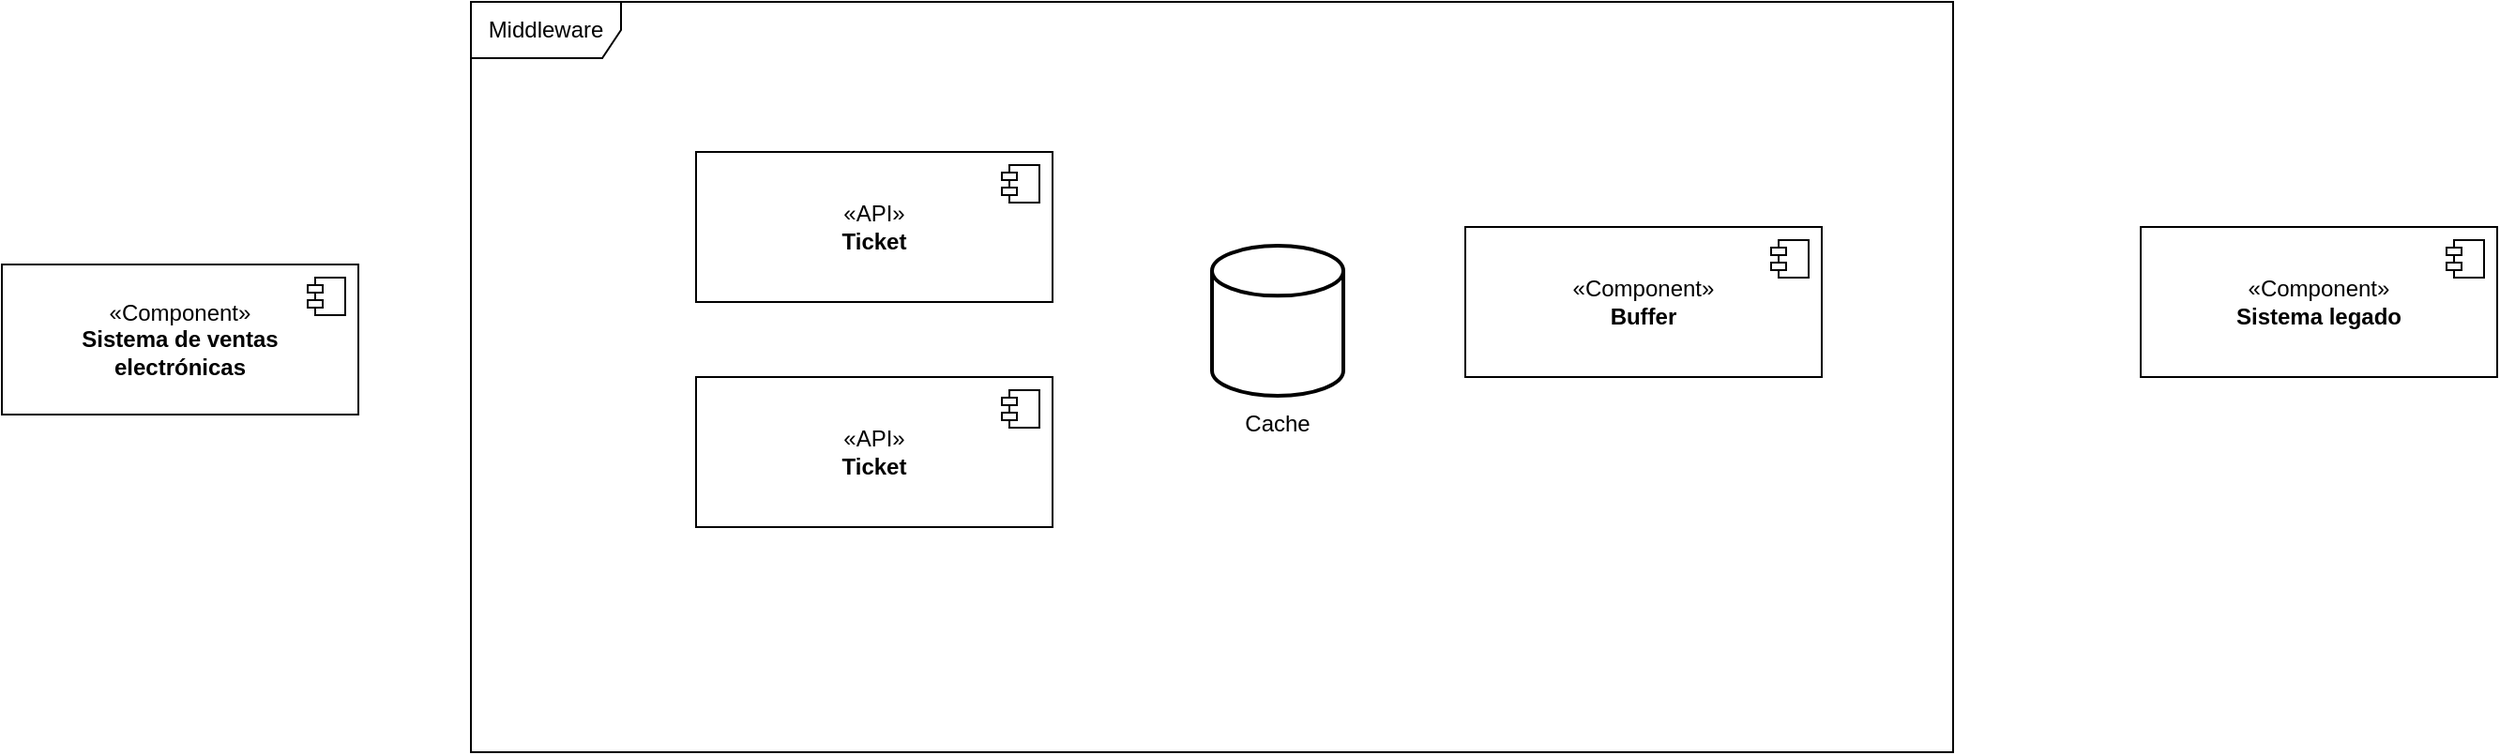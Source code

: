 <mxfile version="21.3.8" type="github">
  <diagram name="Página-1" id="I-GL20jmiEB7DU0dtDgM">
    <mxGraphModel dx="2210" dy="647" grid="1" gridSize="10" guides="1" tooltips="1" connect="1" arrows="1" fold="1" page="1" pageScale="1" pageWidth="827" pageHeight="1169" math="0" shadow="0">
      <root>
        <mxCell id="0" />
        <mxCell id="1" parent="0" />
        <mxCell id="Gjx-U46WMmEQtKeVA8HG-1" value="Middleware" style="shape=umlFrame;whiteSpace=wrap;html=1;pointerEvents=0;width=80;height=30;" vertex="1" parent="1">
          <mxGeometry x="70" y="80" width="790" height="400" as="geometry" />
        </mxCell>
        <mxCell id="Gjx-U46WMmEQtKeVA8HG-2" value="«API»&lt;br&gt;&lt;b&gt;Ticket&lt;/b&gt;" style="html=1;dropTarget=0;whiteSpace=wrap;" vertex="1" parent="1">
          <mxGeometry x="190" y="160" width="190" height="80" as="geometry" />
        </mxCell>
        <mxCell id="Gjx-U46WMmEQtKeVA8HG-3" value="" style="shape=module;jettyWidth=8;jettyHeight=4;" vertex="1" parent="Gjx-U46WMmEQtKeVA8HG-2">
          <mxGeometry x="1" width="20" height="20" relative="1" as="geometry">
            <mxPoint x="-27" y="7" as="offset" />
          </mxGeometry>
        </mxCell>
        <mxCell id="Gjx-U46WMmEQtKeVA8HG-5" value="«API»&lt;br&gt;&lt;b&gt;Ticket&lt;/b&gt;" style="html=1;dropTarget=0;whiteSpace=wrap;" vertex="1" parent="1">
          <mxGeometry x="190" y="280" width="190" height="80" as="geometry" />
        </mxCell>
        <mxCell id="Gjx-U46WMmEQtKeVA8HG-6" value="" style="shape=module;jettyWidth=8;jettyHeight=4;" vertex="1" parent="Gjx-U46WMmEQtKeVA8HG-5">
          <mxGeometry x="1" width="20" height="20" relative="1" as="geometry">
            <mxPoint x="-27" y="7" as="offset" />
          </mxGeometry>
        </mxCell>
        <mxCell id="Gjx-U46WMmEQtKeVA8HG-8" value="" style="strokeWidth=2;html=1;shape=mxgraph.flowchart.database;whiteSpace=wrap;" vertex="1" parent="1">
          <mxGeometry x="465" y="210" width="70" height="80" as="geometry" />
        </mxCell>
        <mxCell id="Gjx-U46WMmEQtKeVA8HG-9" value="Cache" style="text;strokeColor=none;align=center;fillColor=none;html=1;verticalAlign=middle;whiteSpace=wrap;rounded=0;" vertex="1" parent="1">
          <mxGeometry x="470" y="290" width="60" height="30" as="geometry" />
        </mxCell>
        <mxCell id="Gjx-U46WMmEQtKeVA8HG-11" value="«Component»&lt;br&gt;&lt;b&gt;Buffer&lt;/b&gt;" style="html=1;dropTarget=0;whiteSpace=wrap;" vertex="1" parent="1">
          <mxGeometry x="600" y="200" width="190" height="80" as="geometry" />
        </mxCell>
        <mxCell id="Gjx-U46WMmEQtKeVA8HG-12" value="" style="shape=module;jettyWidth=8;jettyHeight=4;" vertex="1" parent="Gjx-U46WMmEQtKeVA8HG-11">
          <mxGeometry x="1" width="20" height="20" relative="1" as="geometry">
            <mxPoint x="-27" y="7" as="offset" />
          </mxGeometry>
        </mxCell>
        <mxCell id="Gjx-U46WMmEQtKeVA8HG-13" value="«Component»&lt;br&gt;&lt;b&gt;Sistema legado&lt;/b&gt;" style="html=1;dropTarget=0;whiteSpace=wrap;" vertex="1" parent="1">
          <mxGeometry x="960" y="200" width="190" height="80" as="geometry" />
        </mxCell>
        <mxCell id="Gjx-U46WMmEQtKeVA8HG-14" value="" style="shape=module;jettyWidth=8;jettyHeight=4;" vertex="1" parent="Gjx-U46WMmEQtKeVA8HG-13">
          <mxGeometry x="1" width="20" height="20" relative="1" as="geometry">
            <mxPoint x="-27" y="7" as="offset" />
          </mxGeometry>
        </mxCell>
        <mxCell id="Gjx-U46WMmEQtKeVA8HG-15" value="«Component»&lt;br&gt;&lt;b&gt;Sistema de ventas &lt;br&gt;electrónicas&lt;/b&gt;" style="html=1;dropTarget=0;whiteSpace=wrap;" vertex="1" parent="1">
          <mxGeometry x="-180" y="220" width="190" height="80" as="geometry" />
        </mxCell>
        <mxCell id="Gjx-U46WMmEQtKeVA8HG-16" value="" style="shape=module;jettyWidth=8;jettyHeight=4;" vertex="1" parent="Gjx-U46WMmEQtKeVA8HG-15">
          <mxGeometry x="1" width="20" height="20" relative="1" as="geometry">
            <mxPoint x="-27" y="7" as="offset" />
          </mxGeometry>
        </mxCell>
      </root>
    </mxGraphModel>
  </diagram>
</mxfile>
